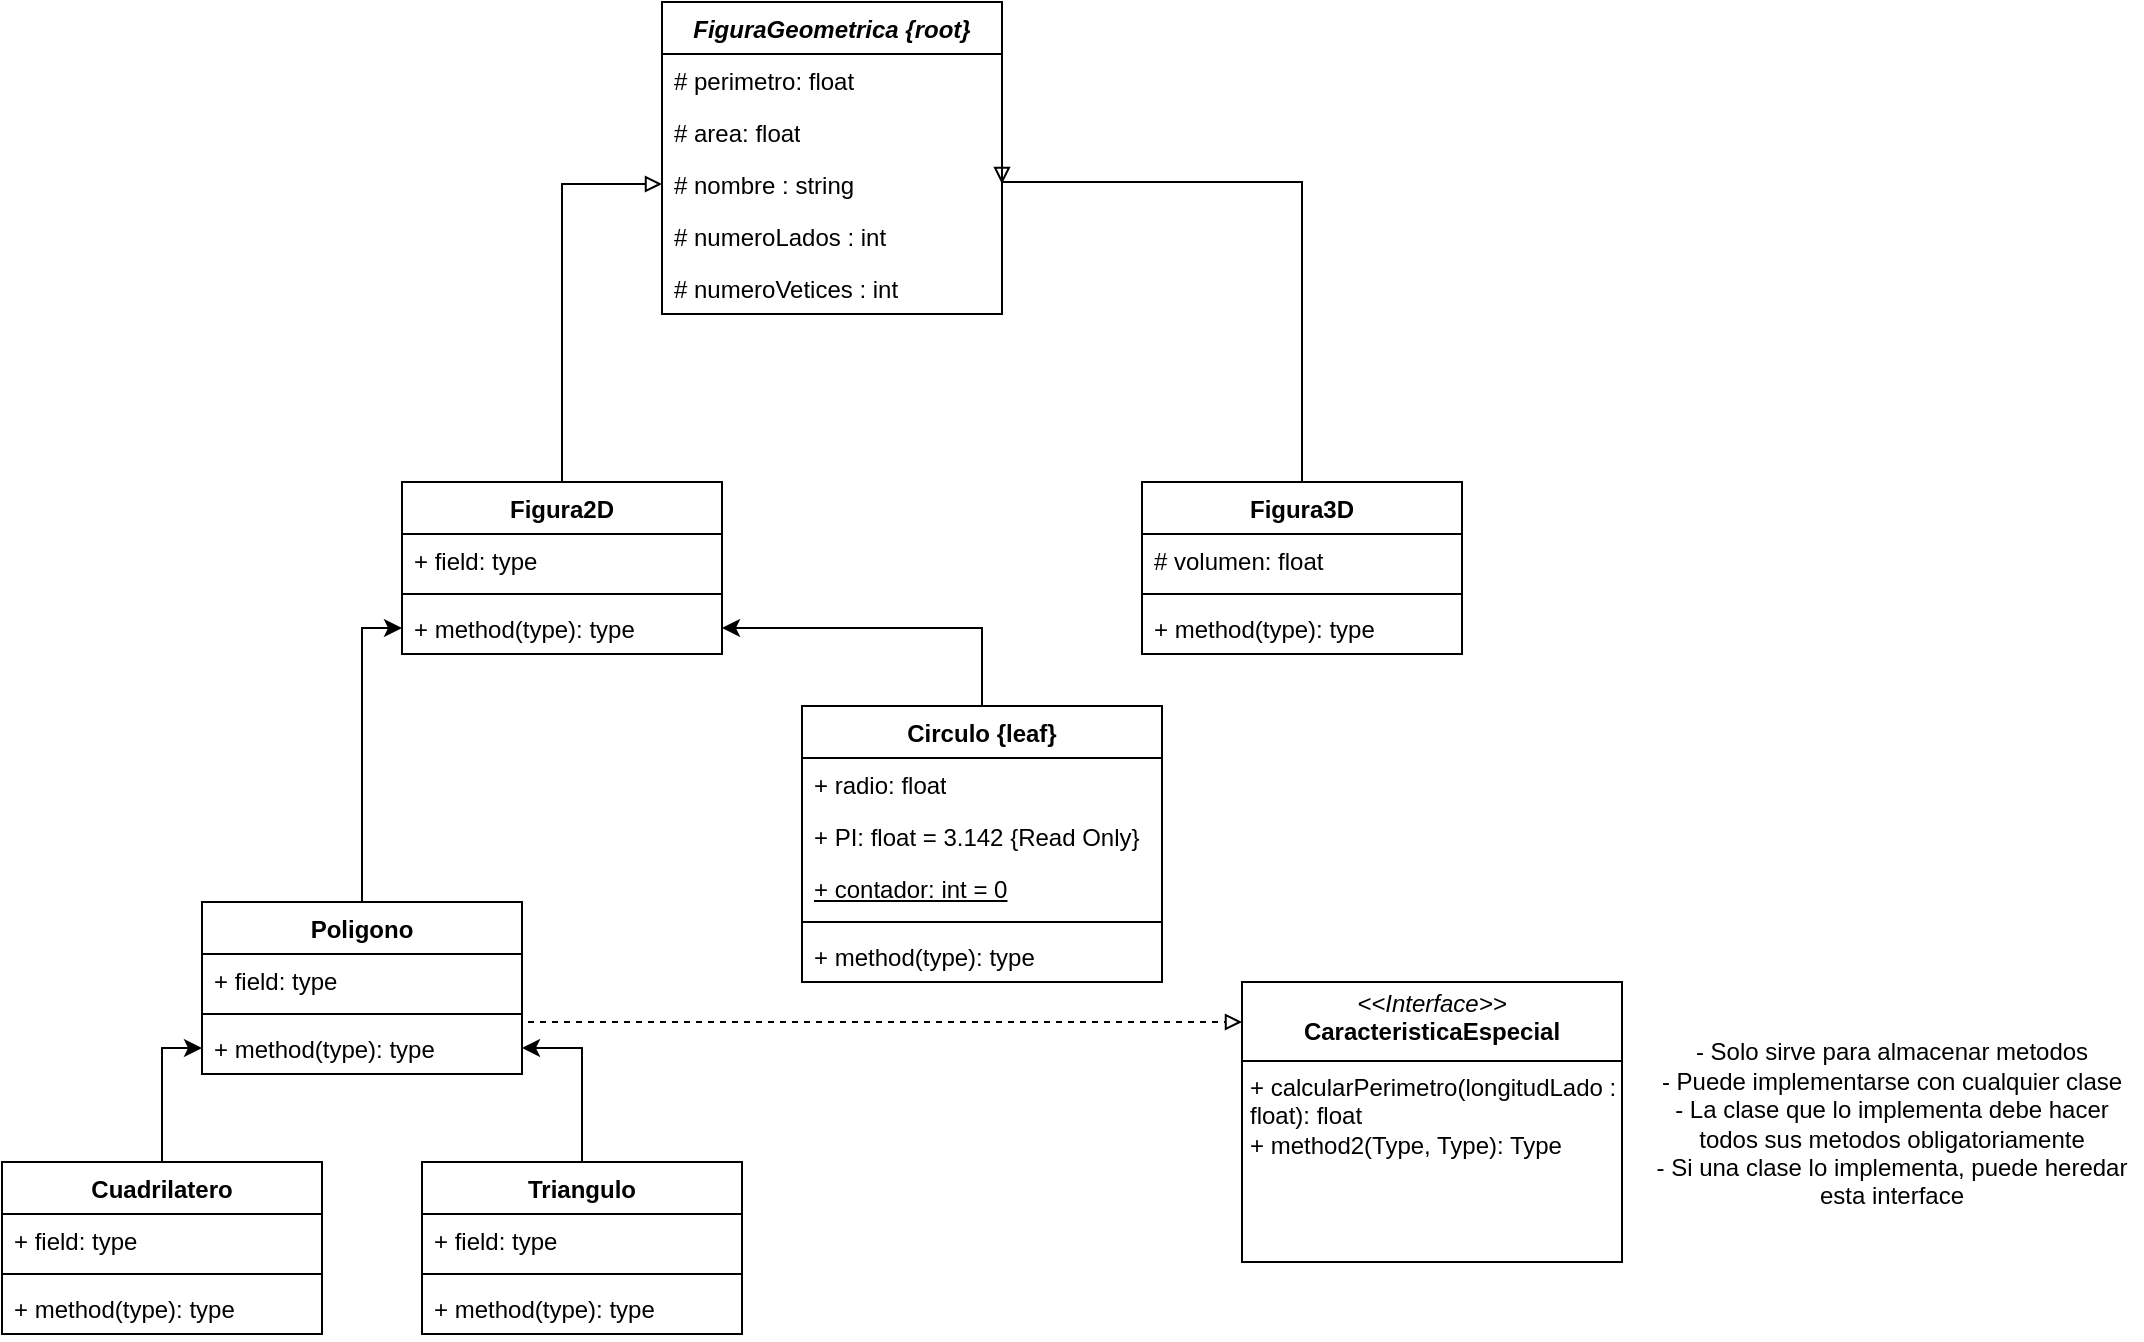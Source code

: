 <mxfile version="24.2.3" type="device">
  <diagram name="Página-1" id="fJ_ObN-KWtlCJfidTk9J">
    <mxGraphModel dx="611" dy="348" grid="1" gridSize="10" guides="1" tooltips="1" connect="1" arrows="1" fold="1" page="1" pageScale="1" pageWidth="827" pageHeight="1169" math="0" shadow="0">
      <root>
        <mxCell id="0" />
        <mxCell id="1" parent="0" />
        <mxCell id="SoaMpioSvRUIuwq__mWt-1" value="&lt;i&gt;FiguraGeometrica {root}&lt;/i&gt;" style="swimlane;fontStyle=1;align=center;verticalAlign=top;childLayout=stackLayout;horizontal=1;startSize=26;horizontalStack=0;resizeParent=1;resizeParentMax=0;resizeLast=0;collapsible=1;marginBottom=0;whiteSpace=wrap;html=1;" vertex="1" parent="1">
          <mxGeometry x="330" y="190" width="170" height="156" as="geometry" />
        </mxCell>
        <mxCell id="SoaMpioSvRUIuwq__mWt-2" value="# perimetro: float" style="text;strokeColor=none;fillColor=none;align=left;verticalAlign=top;spacingLeft=4;spacingRight=4;overflow=hidden;rotatable=0;points=[[0,0.5],[1,0.5]];portConstraint=eastwest;whiteSpace=wrap;html=1;" vertex="1" parent="SoaMpioSvRUIuwq__mWt-1">
          <mxGeometry y="26" width="170" height="26" as="geometry" />
        </mxCell>
        <mxCell id="SoaMpioSvRUIuwq__mWt-5" value="# area: float" style="text;strokeColor=none;fillColor=none;align=left;verticalAlign=top;spacingLeft=4;spacingRight=4;overflow=hidden;rotatable=0;points=[[0,0.5],[1,0.5]];portConstraint=eastwest;whiteSpace=wrap;html=1;" vertex="1" parent="SoaMpioSvRUIuwq__mWt-1">
          <mxGeometry y="52" width="170" height="26" as="geometry" />
        </mxCell>
        <mxCell id="SoaMpioSvRUIuwq__mWt-7" value="# nombre : string" style="text;strokeColor=none;fillColor=none;align=left;verticalAlign=top;spacingLeft=4;spacingRight=4;overflow=hidden;rotatable=0;points=[[0,0.5],[1,0.5]];portConstraint=eastwest;whiteSpace=wrap;html=1;" vertex="1" parent="SoaMpioSvRUIuwq__mWt-1">
          <mxGeometry y="78" width="170" height="26" as="geometry" />
        </mxCell>
        <mxCell id="SoaMpioSvRUIuwq__mWt-19" value="# numeroLados : int" style="text;strokeColor=none;fillColor=none;align=left;verticalAlign=top;spacingLeft=4;spacingRight=4;overflow=hidden;rotatable=0;points=[[0,0.5],[1,0.5]];portConstraint=eastwest;whiteSpace=wrap;html=1;" vertex="1" parent="SoaMpioSvRUIuwq__mWt-1">
          <mxGeometry y="104" width="170" height="26" as="geometry" />
        </mxCell>
        <mxCell id="SoaMpioSvRUIuwq__mWt-20" value="# numeroVetices : int" style="text;strokeColor=none;fillColor=none;align=left;verticalAlign=top;spacingLeft=4;spacingRight=4;overflow=hidden;rotatable=0;points=[[0,0.5],[1,0.5]];portConstraint=eastwest;whiteSpace=wrap;html=1;" vertex="1" parent="SoaMpioSvRUIuwq__mWt-1">
          <mxGeometry y="130" width="170" height="26" as="geometry" />
        </mxCell>
        <mxCell id="SoaMpioSvRUIuwq__mWt-8" value="Figura2D" style="swimlane;fontStyle=1;align=center;verticalAlign=top;childLayout=stackLayout;horizontal=1;startSize=26;horizontalStack=0;resizeParent=1;resizeParentMax=0;resizeLast=0;collapsible=1;marginBottom=0;whiteSpace=wrap;html=1;" vertex="1" parent="1">
          <mxGeometry x="200" y="430" width="160" height="86" as="geometry" />
        </mxCell>
        <mxCell id="SoaMpioSvRUIuwq__mWt-9" value="+ field: type" style="text;strokeColor=none;fillColor=none;align=left;verticalAlign=top;spacingLeft=4;spacingRight=4;overflow=hidden;rotatable=0;points=[[0,0.5],[1,0.5]];portConstraint=eastwest;whiteSpace=wrap;html=1;" vertex="1" parent="SoaMpioSvRUIuwq__mWt-8">
          <mxGeometry y="26" width="160" height="26" as="geometry" />
        </mxCell>
        <mxCell id="SoaMpioSvRUIuwq__mWt-10" value="" style="line;strokeWidth=1;fillColor=none;align=left;verticalAlign=middle;spacingTop=-1;spacingLeft=3;spacingRight=3;rotatable=0;labelPosition=right;points=[];portConstraint=eastwest;strokeColor=inherit;" vertex="1" parent="SoaMpioSvRUIuwq__mWt-8">
          <mxGeometry y="52" width="160" height="8" as="geometry" />
        </mxCell>
        <mxCell id="SoaMpioSvRUIuwq__mWt-11" value="+ method(type): type" style="text;strokeColor=none;fillColor=none;align=left;verticalAlign=top;spacingLeft=4;spacingRight=4;overflow=hidden;rotatable=0;points=[[0,0.5],[1,0.5]];portConstraint=eastwest;whiteSpace=wrap;html=1;" vertex="1" parent="SoaMpioSvRUIuwq__mWt-8">
          <mxGeometry y="60" width="160" height="26" as="geometry" />
        </mxCell>
        <mxCell id="SoaMpioSvRUIuwq__mWt-13" style="edgeStyle=orthogonalEdgeStyle;rounded=0;orthogonalLoop=1;jettySize=auto;html=1;exitX=0.5;exitY=0;exitDx=0;exitDy=0;endArrow=block;endFill=0;entryX=0;entryY=0.5;entryDx=0;entryDy=0;" edge="1" parent="1" source="SoaMpioSvRUIuwq__mWt-8" target="SoaMpioSvRUIuwq__mWt-7">
          <mxGeometry relative="1" as="geometry">
            <mxPoint x="320" y="270" as="targetPoint" />
          </mxGeometry>
        </mxCell>
        <mxCell id="SoaMpioSvRUIuwq__mWt-18" style="edgeStyle=orthogonalEdgeStyle;rounded=0;orthogonalLoop=1;jettySize=auto;html=1;exitX=0.5;exitY=0;exitDx=0;exitDy=0;entryX=1;entryY=0.5;entryDx=0;entryDy=0;endArrow=block;endFill=0;" edge="1" parent="1" source="SoaMpioSvRUIuwq__mWt-14" target="SoaMpioSvRUIuwq__mWt-7">
          <mxGeometry relative="1" as="geometry">
            <mxPoint x="630" y="367" as="targetPoint" />
            <Array as="points">
              <mxPoint x="650" y="280" />
            </Array>
          </mxGeometry>
        </mxCell>
        <mxCell id="SoaMpioSvRUIuwq__mWt-14" value="Figura3D" style="swimlane;fontStyle=1;align=center;verticalAlign=top;childLayout=stackLayout;horizontal=1;startSize=26;horizontalStack=0;resizeParent=1;resizeParentMax=0;resizeLast=0;collapsible=1;marginBottom=0;whiteSpace=wrap;html=1;" vertex="1" parent="1">
          <mxGeometry x="570" y="430" width="160" height="86" as="geometry" />
        </mxCell>
        <mxCell id="SoaMpioSvRUIuwq__mWt-15" value="# volumen: float" style="text;strokeColor=none;fillColor=none;align=left;verticalAlign=top;spacingLeft=4;spacingRight=4;overflow=hidden;rotatable=0;points=[[0,0.5],[1,0.5]];portConstraint=eastwest;whiteSpace=wrap;html=1;" vertex="1" parent="SoaMpioSvRUIuwq__mWt-14">
          <mxGeometry y="26" width="160" height="26" as="geometry" />
        </mxCell>
        <mxCell id="SoaMpioSvRUIuwq__mWt-16" value="" style="line;strokeWidth=1;fillColor=none;align=left;verticalAlign=middle;spacingTop=-1;spacingLeft=3;spacingRight=3;rotatable=0;labelPosition=right;points=[];portConstraint=eastwest;strokeColor=inherit;" vertex="1" parent="SoaMpioSvRUIuwq__mWt-14">
          <mxGeometry y="52" width="160" height="8" as="geometry" />
        </mxCell>
        <mxCell id="SoaMpioSvRUIuwq__mWt-17" value="+ method(type): type" style="text;strokeColor=none;fillColor=none;align=left;verticalAlign=top;spacingLeft=4;spacingRight=4;overflow=hidden;rotatable=0;points=[[0,0.5],[1,0.5]];portConstraint=eastwest;whiteSpace=wrap;html=1;" vertex="1" parent="SoaMpioSvRUIuwq__mWt-14">
          <mxGeometry y="60" width="160" height="26" as="geometry" />
        </mxCell>
        <mxCell id="SoaMpioSvRUIuwq__mWt-30" style="edgeStyle=orthogonalEdgeStyle;rounded=0;orthogonalLoop=1;jettySize=auto;html=1;exitX=0.5;exitY=0;exitDx=0;exitDy=0;entryX=0;entryY=0.5;entryDx=0;entryDy=0;" edge="1" parent="1" source="SoaMpioSvRUIuwq__mWt-23" target="SoaMpioSvRUIuwq__mWt-11">
          <mxGeometry relative="1" as="geometry" />
        </mxCell>
        <mxCell id="SoaMpioSvRUIuwq__mWt-23" value="Poligono" style="swimlane;fontStyle=1;align=center;verticalAlign=top;childLayout=stackLayout;horizontal=1;startSize=26;horizontalStack=0;resizeParent=1;resizeParentMax=0;resizeLast=0;collapsible=1;marginBottom=0;whiteSpace=wrap;html=1;" vertex="1" parent="1">
          <mxGeometry x="100" y="640" width="160" height="86" as="geometry" />
        </mxCell>
        <mxCell id="SoaMpioSvRUIuwq__mWt-24" value="+ field: type" style="text;strokeColor=none;fillColor=none;align=left;verticalAlign=top;spacingLeft=4;spacingRight=4;overflow=hidden;rotatable=0;points=[[0,0.5],[1,0.5]];portConstraint=eastwest;whiteSpace=wrap;html=1;" vertex="1" parent="SoaMpioSvRUIuwq__mWt-23">
          <mxGeometry y="26" width="160" height="26" as="geometry" />
        </mxCell>
        <mxCell id="SoaMpioSvRUIuwq__mWt-25" value="" style="line;strokeWidth=1;fillColor=none;align=left;verticalAlign=middle;spacingTop=-1;spacingLeft=3;spacingRight=3;rotatable=0;labelPosition=right;points=[];portConstraint=eastwest;strokeColor=inherit;" vertex="1" parent="SoaMpioSvRUIuwq__mWt-23">
          <mxGeometry y="52" width="160" height="8" as="geometry" />
        </mxCell>
        <mxCell id="SoaMpioSvRUIuwq__mWt-26" value="+ method(type): type" style="text;strokeColor=none;fillColor=none;align=left;verticalAlign=top;spacingLeft=4;spacingRight=4;overflow=hidden;rotatable=0;points=[[0,0.5],[1,0.5]];portConstraint=eastwest;whiteSpace=wrap;html=1;" vertex="1" parent="SoaMpioSvRUIuwq__mWt-23">
          <mxGeometry y="60" width="160" height="26" as="geometry" />
        </mxCell>
        <mxCell id="SoaMpioSvRUIuwq__mWt-53" style="edgeStyle=orthogonalEdgeStyle;rounded=0;orthogonalLoop=1;jettySize=auto;html=1;exitX=0.5;exitY=0;exitDx=0;exitDy=0;entryX=0;entryY=0.5;entryDx=0;entryDy=0;" edge="1" parent="1" source="SoaMpioSvRUIuwq__mWt-31" target="SoaMpioSvRUIuwq__mWt-26">
          <mxGeometry relative="1" as="geometry" />
        </mxCell>
        <mxCell id="SoaMpioSvRUIuwq__mWt-31" value="Cuadrilatero" style="swimlane;fontStyle=1;align=center;verticalAlign=top;childLayout=stackLayout;horizontal=1;startSize=26;horizontalStack=0;resizeParent=1;resizeParentMax=0;resizeLast=0;collapsible=1;marginBottom=0;whiteSpace=wrap;html=1;" vertex="1" parent="1">
          <mxGeometry y="770" width="160" height="86" as="geometry" />
        </mxCell>
        <mxCell id="SoaMpioSvRUIuwq__mWt-32" value="+ field: type" style="text;strokeColor=none;fillColor=none;align=left;verticalAlign=top;spacingLeft=4;spacingRight=4;overflow=hidden;rotatable=0;points=[[0,0.5],[1,0.5]];portConstraint=eastwest;whiteSpace=wrap;html=1;" vertex="1" parent="SoaMpioSvRUIuwq__mWt-31">
          <mxGeometry y="26" width="160" height="26" as="geometry" />
        </mxCell>
        <mxCell id="SoaMpioSvRUIuwq__mWt-33" value="" style="line;strokeWidth=1;fillColor=none;align=left;verticalAlign=middle;spacingTop=-1;spacingLeft=3;spacingRight=3;rotatable=0;labelPosition=right;points=[];portConstraint=eastwest;strokeColor=inherit;" vertex="1" parent="SoaMpioSvRUIuwq__mWt-31">
          <mxGeometry y="52" width="160" height="8" as="geometry" />
        </mxCell>
        <mxCell id="SoaMpioSvRUIuwq__mWt-34" value="+ method(type): type" style="text;strokeColor=none;fillColor=none;align=left;verticalAlign=top;spacingLeft=4;spacingRight=4;overflow=hidden;rotatable=0;points=[[0,0.5],[1,0.5]];portConstraint=eastwest;whiteSpace=wrap;html=1;" vertex="1" parent="SoaMpioSvRUIuwq__mWt-31">
          <mxGeometry y="60" width="160" height="26" as="geometry" />
        </mxCell>
        <mxCell id="SoaMpioSvRUIuwq__mWt-54" style="edgeStyle=orthogonalEdgeStyle;rounded=0;orthogonalLoop=1;jettySize=auto;html=1;exitX=0.5;exitY=0;exitDx=0;exitDy=0;entryX=1;entryY=0.5;entryDx=0;entryDy=0;" edge="1" parent="1" source="SoaMpioSvRUIuwq__mWt-41" target="SoaMpioSvRUIuwq__mWt-26">
          <mxGeometry relative="1" as="geometry" />
        </mxCell>
        <mxCell id="SoaMpioSvRUIuwq__mWt-41" value="Triangulo" style="swimlane;fontStyle=1;align=center;verticalAlign=top;childLayout=stackLayout;horizontal=1;startSize=26;horizontalStack=0;resizeParent=1;resizeParentMax=0;resizeLast=0;collapsible=1;marginBottom=0;whiteSpace=wrap;html=1;" vertex="1" parent="1">
          <mxGeometry x="210" y="770" width="160" height="86" as="geometry" />
        </mxCell>
        <mxCell id="SoaMpioSvRUIuwq__mWt-42" value="+ field: type" style="text;strokeColor=none;fillColor=none;align=left;verticalAlign=top;spacingLeft=4;spacingRight=4;overflow=hidden;rotatable=0;points=[[0,0.5],[1,0.5]];portConstraint=eastwest;whiteSpace=wrap;html=1;" vertex="1" parent="SoaMpioSvRUIuwq__mWt-41">
          <mxGeometry y="26" width="160" height="26" as="geometry" />
        </mxCell>
        <mxCell id="SoaMpioSvRUIuwq__mWt-43" value="" style="line;strokeWidth=1;fillColor=none;align=left;verticalAlign=middle;spacingTop=-1;spacingLeft=3;spacingRight=3;rotatable=0;labelPosition=right;points=[];portConstraint=eastwest;strokeColor=inherit;" vertex="1" parent="SoaMpioSvRUIuwq__mWt-41">
          <mxGeometry y="52" width="160" height="8" as="geometry" />
        </mxCell>
        <mxCell id="SoaMpioSvRUIuwq__mWt-44" value="+ method(type): type" style="text;strokeColor=none;fillColor=none;align=left;verticalAlign=top;spacingLeft=4;spacingRight=4;overflow=hidden;rotatable=0;points=[[0,0.5],[1,0.5]];portConstraint=eastwest;whiteSpace=wrap;html=1;" vertex="1" parent="SoaMpioSvRUIuwq__mWt-41">
          <mxGeometry y="60" width="160" height="26" as="geometry" />
        </mxCell>
        <mxCell id="SoaMpioSvRUIuwq__mWt-55" style="edgeStyle=orthogonalEdgeStyle;rounded=0;orthogonalLoop=1;jettySize=auto;html=1;exitX=0.5;exitY=0;exitDx=0;exitDy=0;entryX=1;entryY=0.5;entryDx=0;entryDy=0;" edge="1" parent="1" source="SoaMpioSvRUIuwq__mWt-49" target="SoaMpioSvRUIuwq__mWt-11">
          <mxGeometry relative="1" as="geometry" />
        </mxCell>
        <mxCell id="SoaMpioSvRUIuwq__mWt-49" value="Circulo {leaf}" style="swimlane;fontStyle=1;align=center;verticalAlign=top;childLayout=stackLayout;horizontal=1;startSize=26;horizontalStack=0;resizeParent=1;resizeParentMax=0;resizeLast=0;collapsible=1;marginBottom=0;whiteSpace=wrap;html=1;" vertex="1" parent="1">
          <mxGeometry x="400" y="542" width="180" height="138" as="geometry" />
        </mxCell>
        <mxCell id="SoaMpioSvRUIuwq__mWt-60" value="+ radio: float" style="text;strokeColor=none;fillColor=none;align=left;verticalAlign=top;spacingLeft=4;spacingRight=4;overflow=hidden;rotatable=0;points=[[0,0.5],[1,0.5]];portConstraint=eastwest;whiteSpace=wrap;html=1;" vertex="1" parent="SoaMpioSvRUIuwq__mWt-49">
          <mxGeometry y="26" width="180" height="26" as="geometry" />
        </mxCell>
        <mxCell id="SoaMpioSvRUIuwq__mWt-61" value="+ PI: float = 3.142 {Read Only}" style="text;strokeColor=none;fillColor=none;align=left;verticalAlign=top;spacingLeft=4;spacingRight=4;overflow=hidden;rotatable=0;points=[[0,0.5],[1,0.5]];portConstraint=eastwest;whiteSpace=wrap;html=1;" vertex="1" parent="SoaMpioSvRUIuwq__mWt-49">
          <mxGeometry y="52" width="180" height="26" as="geometry" />
        </mxCell>
        <mxCell id="SoaMpioSvRUIuwq__mWt-50" value="&lt;u&gt;+ contador: int = 0&lt;/u&gt;" style="text;strokeColor=none;fillColor=none;align=left;verticalAlign=top;spacingLeft=4;spacingRight=4;overflow=hidden;rotatable=0;points=[[0,0.5],[1,0.5]];portConstraint=eastwest;whiteSpace=wrap;html=1;" vertex="1" parent="SoaMpioSvRUIuwq__mWt-49">
          <mxGeometry y="78" width="180" height="26" as="geometry" />
        </mxCell>
        <mxCell id="SoaMpioSvRUIuwq__mWt-51" value="" style="line;strokeWidth=1;fillColor=none;align=left;verticalAlign=middle;spacingTop=-1;spacingLeft=3;spacingRight=3;rotatable=0;labelPosition=right;points=[];portConstraint=eastwest;strokeColor=inherit;" vertex="1" parent="SoaMpioSvRUIuwq__mWt-49">
          <mxGeometry y="104" width="180" height="8" as="geometry" />
        </mxCell>
        <mxCell id="SoaMpioSvRUIuwq__mWt-52" value="+ method(type): type" style="text;strokeColor=none;fillColor=none;align=left;verticalAlign=top;spacingLeft=4;spacingRight=4;overflow=hidden;rotatable=0;points=[[0,0.5],[1,0.5]];portConstraint=eastwest;whiteSpace=wrap;html=1;" vertex="1" parent="SoaMpioSvRUIuwq__mWt-49">
          <mxGeometry y="112" width="180" height="26" as="geometry" />
        </mxCell>
        <mxCell id="SoaMpioSvRUIuwq__mWt-56" value="&lt;p style=&quot;margin:0px;margin-top:4px;text-align:center;&quot;&gt;&lt;i&gt;&amp;lt;&amp;lt;Interface&amp;gt;&amp;gt;&lt;/i&gt;&lt;br&gt;&lt;b&gt;CaracteristicaEspecial&lt;/b&gt;&lt;/p&gt;&lt;hr size=&quot;1&quot; style=&quot;border-style:solid;&quot;&gt;&lt;p style=&quot;margin:0px;margin-left:4px;&quot;&gt;&lt;span style=&quot;background-color: initial;&quot;&gt;+ calcularPerimetro(longitudLado : float): float&lt;/span&gt;&lt;br&gt;&lt;/p&gt;&lt;p style=&quot;margin:0px;margin-left:4px;&quot;&gt;+ method2(Type, Type): Type&lt;/p&gt;" style="verticalAlign=top;align=left;overflow=fill;html=1;whiteSpace=wrap;" vertex="1" parent="1">
          <mxGeometry x="620" y="680" width="190" height="140" as="geometry" />
        </mxCell>
        <mxCell id="SoaMpioSvRUIuwq__mWt-57" value="- Solo sirve para almacenar metodos&lt;div&gt;- Puede implementarse con cualquier clase&lt;/div&gt;&lt;div&gt;- La clase que lo implementa debe hacer todos sus metodos obligatoriamente&lt;/div&gt;&lt;div&gt;- Si una clase lo implementa, puede heredar esta interface&lt;/div&gt;" style="text;html=1;align=center;verticalAlign=middle;whiteSpace=wrap;rounded=0;" vertex="1" parent="1">
          <mxGeometry x="820" y="646" width="250" height="210" as="geometry" />
        </mxCell>
        <mxCell id="SoaMpioSvRUIuwq__mWt-58" style="edgeStyle=orthogonalEdgeStyle;rounded=0;orthogonalLoop=1;jettySize=auto;html=1;exitX=1;exitY=0.5;exitDx=0;exitDy=0;fontFamily=Helvetica;fontSize=12;fontColor=default;dashed=1;endArrow=block;endFill=0;" edge="1" parent="1" source="SoaMpioSvRUIuwq__mWt-24">
          <mxGeometry relative="1" as="geometry">
            <mxPoint x="620" y="700" as="targetPoint" />
            <Array as="points">
              <mxPoint x="260" y="700" />
            </Array>
          </mxGeometry>
        </mxCell>
      </root>
    </mxGraphModel>
  </diagram>
</mxfile>
